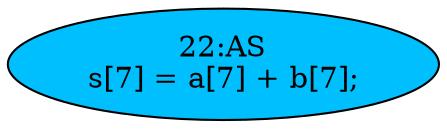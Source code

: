 strict digraph "" {
	node [label="\N"];
	"22:AS"	[ast="<pyverilog.vparser.ast.Assign object at 0x7f2787d98ed0>",
		def_var="['s']",
		fillcolor=deepskyblue,
		label="22:AS
s[7] = a[7] + b[7];",
		statements="[]",
		style=filled,
		typ=Assign,
		use_var="['a', 'b']"];
}

